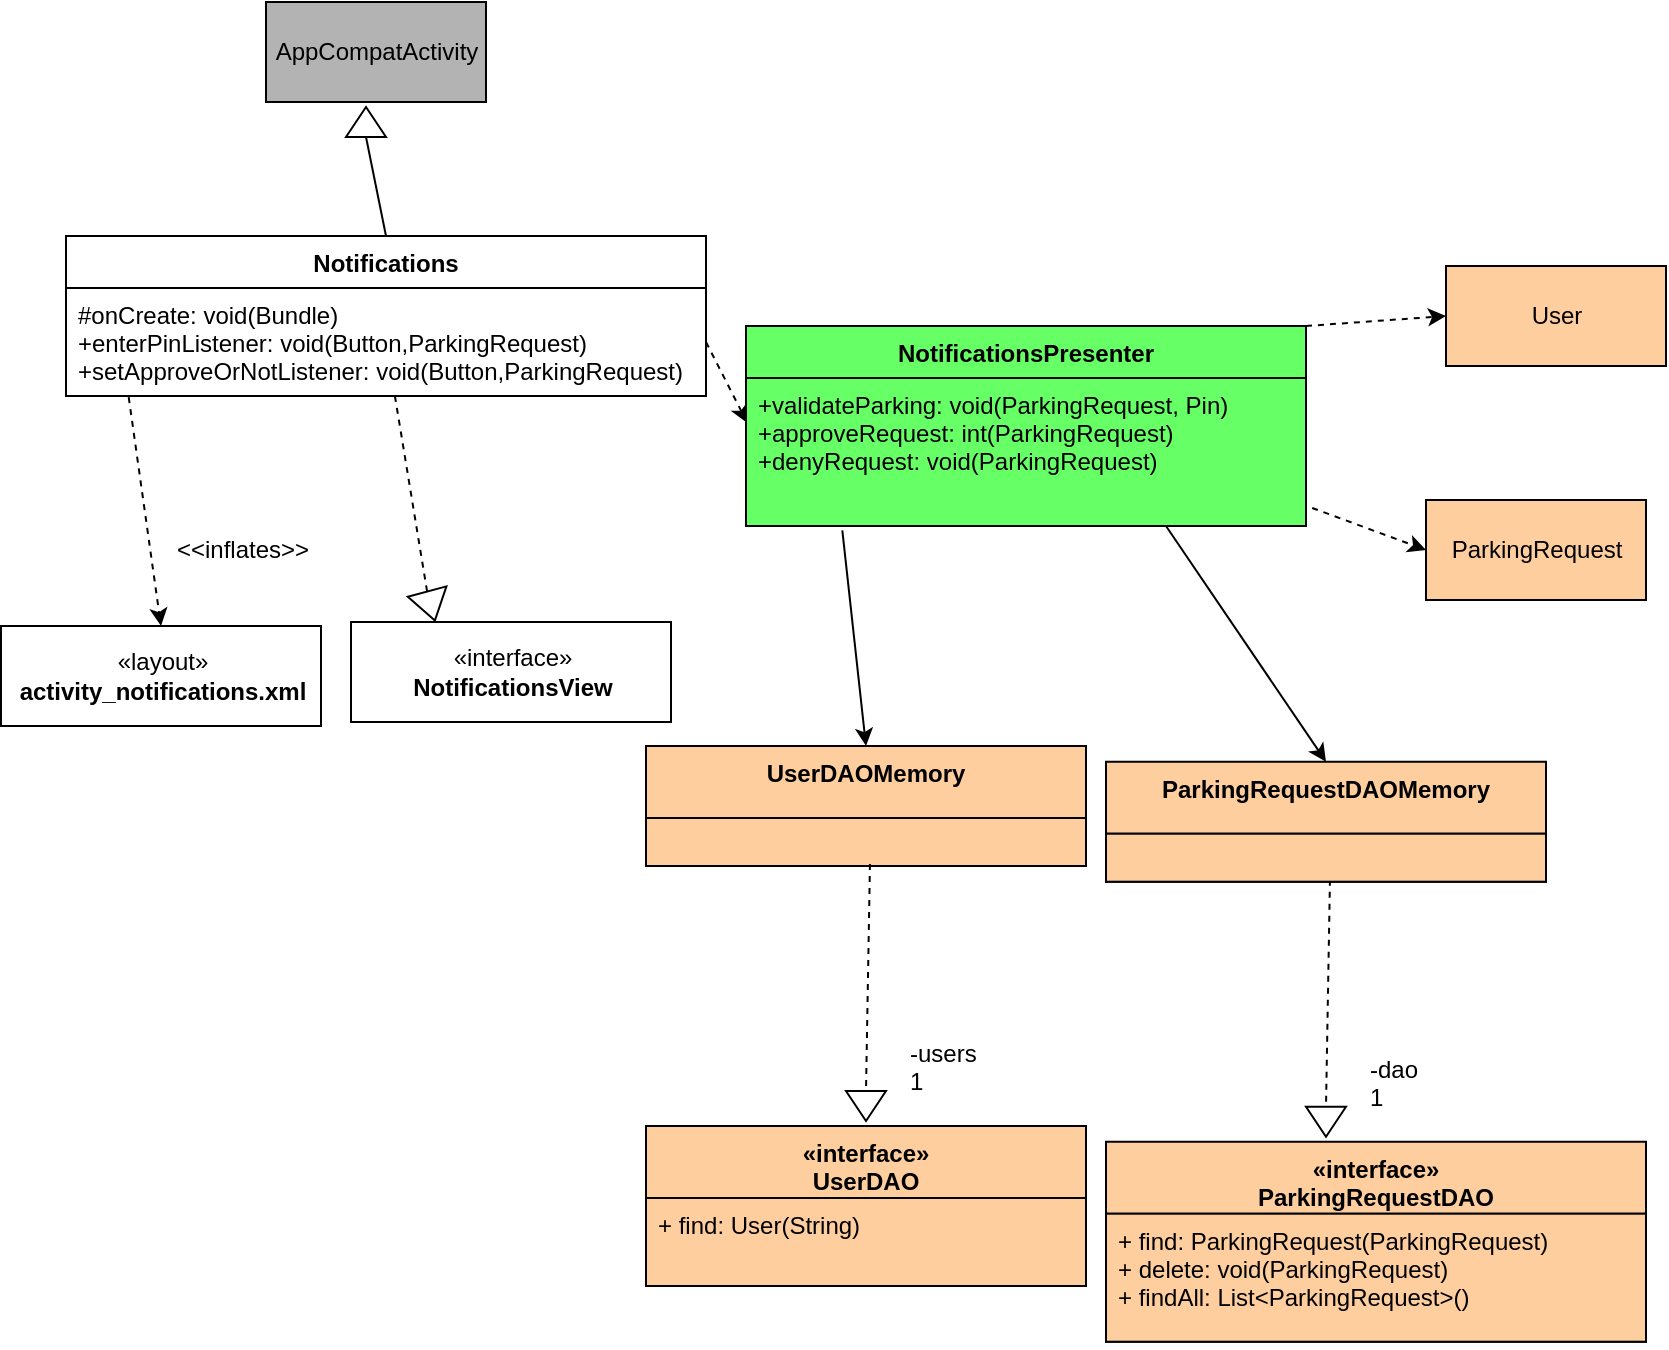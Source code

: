 <mxfile version="12.9.3" type="device"><diagram id="LEFXsS6FXgg2LvaKNQYE" name="Page-1"><mxGraphModel dx="541" dy="956" grid="1" gridSize="10" guides="1" tooltips="1" connect="1" arrows="1" fold="1" page="1" pageScale="1" pageWidth="850" pageHeight="1100" math="0" shadow="0"><root><mxCell id="0"/><mxCell id="1" parent="0"/><mxCell id="LmvlL_h-gH-9ufiUns8d-1" value="AppCompatActivity" style="html=1;fillColor=#B3B3B3;strokeColor=#000000;" vertex="1" parent="1"><mxGeometry x="160" y="128" width="110" height="50" as="geometry"/></mxCell><mxCell id="LmvlL_h-gH-9ufiUns8d-2" value="" style="triangle;whiteSpace=wrap;html=1;strokeColor=#000000;fillColor=#FFFFFF;rotation=-90;" vertex="1" parent="1"><mxGeometry x="202.5" y="178" width="15" height="20" as="geometry"/></mxCell><mxCell id="LmvlL_h-gH-9ufiUns8d-3" value="" style="endArrow=none;html=1;entryX=0;entryY=0.5;entryDx=0;entryDy=0;exitX=0.5;exitY=0;exitDx=0;exitDy=0;" edge="1" parent="1" source="LmvlL_h-gH-9ufiUns8d-12" target="LmvlL_h-gH-9ufiUns8d-2"><mxGeometry width="50" height="50" relative="1" as="geometry"><mxPoint x="195" y="280" as="sourcePoint"/><mxPoint x="230" y="230" as="targetPoint"/></mxGeometry></mxCell><mxCell id="LmvlL_h-gH-9ufiUns8d-4" value="" style="endArrow=classic;html=1;exitX=0.098;exitY=1.011;exitDx=0;exitDy=0;exitPerimeter=0;dashed=1;entryX=0.5;entryY=0;entryDx=0;entryDy=0;" edge="1" parent="1" source="LmvlL_h-gH-9ufiUns8d-13" target="LmvlL_h-gH-9ufiUns8d-5"><mxGeometry width="50" height="50" relative="1" as="geometry"><mxPoint x="120" y="450" as="sourcePoint"/><mxPoint x="90" y="440" as="targetPoint"/></mxGeometry></mxCell><mxCell id="LmvlL_h-gH-9ufiUns8d-5" value="«layout»&lt;br&gt;&lt;b&gt;activity_notifications.xml&lt;/b&gt;" style="html=1;strokeColor=#000000;fillColor=#FFFFFF;" vertex="1" parent="1"><mxGeometry x="27.5" y="440" width="160" height="50" as="geometry"/></mxCell><mxCell id="LmvlL_h-gH-9ufiUns8d-6" value="" style="triangle;whiteSpace=wrap;html=1;strokeColor=#000000;fillColor=#FFFFFF;rotation=75;" vertex="1" parent="1"><mxGeometry x="235" y="420" width="15" height="20" as="geometry"/></mxCell><mxCell id="LmvlL_h-gH-9ufiUns8d-7" value="" style="endArrow=none;html=1;entryX=0;entryY=0.5;entryDx=0;entryDy=0;dashed=1;" edge="1" parent="1" source="LmvlL_h-gH-9ufiUns8d-13" target="LmvlL_h-gH-9ufiUns8d-6"><mxGeometry width="50" height="50" relative="1" as="geometry"><mxPoint x="210" y="412.432" as="sourcePoint"/><mxPoint x="240" y="420" as="targetPoint"/></mxGeometry></mxCell><mxCell id="LmvlL_h-gH-9ufiUns8d-8" value="«interface»&lt;br&gt;&lt;span style=&quot;font-weight: 700&quot;&gt;Notifications&lt;/span&gt;&lt;span style=&quot;font-weight: 700&quot;&gt;View&lt;/span&gt;" style="html=1;strokeColor=#000000;fillColor=#FFFFFF;" vertex="1" parent="1"><mxGeometry x="202.5" y="438" width="160" height="50" as="geometry"/></mxCell><mxCell id="LmvlL_h-gH-9ufiUns8d-9" value="" style="endArrow=classic;html=1;exitX=1;exitY=0.5;exitDx=0;exitDy=0;dashed=1;entryX=0.004;entryY=0.863;entryDx=0;entryDy=0;entryPerimeter=0;" edge="1" parent="1" source="LmvlL_h-gH-9ufiUns8d-13"><mxGeometry width="50" height="50" relative="1" as="geometry"><mxPoint x="373.18" y="330.004" as="sourcePoint"/><mxPoint x="400.64" y="338.438" as="targetPoint"/></mxGeometry></mxCell><mxCell id="LmvlL_h-gH-9ufiUns8d-10" value="NotificationsPresenter" style="swimlane;fontStyle=1;align=center;verticalAlign=top;childLayout=stackLayout;horizontal=1;startSize=26;horizontalStack=0;resizeParent=1;resizeParentMax=0;resizeLast=0;collapsible=1;marginBottom=0;strokeColor=#000000;fillColor=#66FF66;gradientColor=none;" vertex="1" parent="1"><mxGeometry x="400" y="290" width="280" height="100" as="geometry"/></mxCell><mxCell id="LmvlL_h-gH-9ufiUns8d-11" value="+validateParking: void(ParkingRequest, Pin)&#10;+approveRequest: int(ParkingRequest)&#10;+denyRequest: void(ParkingRequest)" style="text;strokeColor=#000000;fillColor=#66FF66;align=left;verticalAlign=top;spacingLeft=4;spacingRight=4;overflow=hidden;rotatable=0;points=[[0,0.5],[1,0.5]];portConstraint=eastwest;gradientColor=none;" vertex="1" parent="LmvlL_h-gH-9ufiUns8d-10"><mxGeometry y="26" width="280" height="74" as="geometry"/></mxCell><mxCell id="LmvlL_h-gH-9ufiUns8d-14" value="" style="endArrow=classic;html=1;exitX=0.172;exitY=1.029;exitDx=0;exitDy=0;exitPerimeter=0;entryX=0.5;entryY=0;entryDx=0;entryDy=0;" edge="1" parent="1" source="LmvlL_h-gH-9ufiUns8d-11" target="LmvlL_h-gH-9ufiUns8d-19"><mxGeometry width="50" height="50" relative="1" as="geometry"><mxPoint x="440" y="450" as="sourcePoint"/><mxPoint x="420" y="470" as="targetPoint"/></mxGeometry></mxCell><mxCell id="LmvlL_h-gH-9ufiUns8d-15" value="" style="endArrow=classic;html=1;exitX=1;exitY=0;exitDx=0;exitDy=0;dashed=1;entryX=0;entryY=0.5;entryDx=0;entryDy=0;" edge="1" parent="1" source="LmvlL_h-gH-9ufiUns8d-10" target="LmvlL_h-gH-9ufiUns8d-17"><mxGeometry width="50" height="50" relative="1" as="geometry"><mxPoint x="590" y="322.28" as="sourcePoint"/><mxPoint x="660" y="300" as="targetPoint"/></mxGeometry></mxCell><mxCell id="LmvlL_h-gH-9ufiUns8d-16" value="" style="endArrow=classic;html=1;exitX=1.011;exitY=0.878;exitDx=0;exitDy=0;dashed=1;entryX=0;entryY=0.5;entryDx=0;entryDy=0;exitPerimeter=0;" edge="1" parent="1" source="LmvlL_h-gH-9ufiUns8d-11" target="LmvlL_h-gH-9ufiUns8d-18"><mxGeometry width="50" height="50" relative="1" as="geometry"><mxPoint x="600" y="380" as="sourcePoint"/><mxPoint x="650" y="390" as="targetPoint"/></mxGeometry></mxCell><mxCell id="LmvlL_h-gH-9ufiUns8d-17" value="User" style="html=1;strokeColor=#000000;fillColor=#FFCE9F;gradientColor=none;" vertex="1" parent="1"><mxGeometry x="750" y="260" width="110" height="50" as="geometry"/></mxCell><mxCell id="LmvlL_h-gH-9ufiUns8d-18" value="ParkingRequest" style="html=1;strokeColor=#000000;fillColor=#FFCE9F;gradientColor=none;" vertex="1" parent="1"><mxGeometry x="740" y="377" width="110" height="50" as="geometry"/></mxCell><mxCell id="LmvlL_h-gH-9ufiUns8d-19" value="UserDAOMemory&#10;" style="swimlane;fontStyle=1;align=center;verticalAlign=top;childLayout=stackLayout;horizontal=1;startSize=36;horizontalStack=0;resizeParent=1;resizeParentMax=0;resizeLast=0;collapsible=1;marginBottom=0;strokeColor=#000000;fillColor=#FFCE9F;gradientColor=none;" vertex="1" parent="1"><mxGeometry x="350" y="500" width="220" height="60" as="geometry"><mxRectangle x="360" y="590" width="120" height="70" as="alternateBounds"/></mxGeometry></mxCell><mxCell id="LmvlL_h-gH-9ufiUns8d-20" value="" style="text;strokeColor=#000000;fillColor=#FFCE9F;align=left;verticalAlign=top;spacingLeft=4;spacingRight=4;overflow=hidden;rotatable=0;points=[[0,0.5],[1,0.5]];portConstraint=eastwest;" vertex="1" parent="LmvlL_h-gH-9ufiUns8d-19"><mxGeometry y="36" width="220" height="24" as="geometry"/></mxCell><mxCell id="LmvlL_h-gH-9ufiUns8d-21" value="«interface»&#10;UserDAO&#10;" style="swimlane;fontStyle=1;align=center;verticalAlign=top;childLayout=stackLayout;horizontal=1;startSize=36;horizontalStack=0;resizeParent=1;resizeParentMax=0;resizeLast=0;collapsible=1;marginBottom=0;strokeColor=#000000;fillColor=#FFCE9F;gradientColor=none;" vertex="1" parent="1"><mxGeometry x="350" y="690" width="220" height="80" as="geometry"><mxRectangle x="360" y="590" width="120" height="70" as="alternateBounds"/></mxGeometry></mxCell><mxCell id="LmvlL_h-gH-9ufiUns8d-22" value="+ find: User(String)" style="text;strokeColor=#000000;fillColor=#FFCE9F;align=left;verticalAlign=top;spacingLeft=4;spacingRight=4;overflow=hidden;rotatable=0;points=[[0,0.5],[1,0.5]];portConstraint=eastwest;" vertex="1" parent="LmvlL_h-gH-9ufiUns8d-21"><mxGeometry y="36" width="220" height="44" as="geometry"/></mxCell><mxCell id="LmvlL_h-gH-9ufiUns8d-23" value="" style="triangle;whiteSpace=wrap;html=1;strokeColor=#000000;fillColor=#FFFFFF;rotation=90;" vertex="1" parent="1"><mxGeometry x="452.5" y="670" width="15" height="20" as="geometry"/></mxCell><mxCell id="LmvlL_h-gH-9ufiUns8d-24" value="" style="endArrow=none;html=1;entryX=0;entryY=0.5;entryDx=0;entryDy=0;dashed=1;exitX=0.509;exitY=0.958;exitDx=0;exitDy=0;exitPerimeter=0;" edge="1" parent="1" source="LmvlL_h-gH-9ufiUns8d-20" target="LmvlL_h-gH-9ufiUns8d-23"><mxGeometry width="50" height="50" relative="1" as="geometry"><mxPoint x="264.064" y="610" as="sourcePoint"/><mxPoint x="297.5" y="680" as="targetPoint"/></mxGeometry></mxCell><mxCell id="LmvlL_h-gH-9ufiUns8d-25" value="&amp;lt;&amp;lt;inflates&amp;gt;&amp;gt;" style="text;html=1;align=center;verticalAlign=middle;resizable=0;points=[];autosize=1;" vertex="1" parent="1"><mxGeometry x="107.5" y="392" width="80" height="20" as="geometry"/></mxCell><mxCell id="LmvlL_h-gH-9ufiUns8d-26" value="-users&lt;br&gt;1" style="text;html=1;" vertex="1" parent="1"><mxGeometry x="480" y="640" width="50" height="30" as="geometry"/></mxCell><mxCell id="LmvlL_h-gH-9ufiUns8d-12" value="Notifications" style="swimlane;fontStyle=1;align=center;verticalAlign=top;childLayout=stackLayout;horizontal=1;startSize=26;horizontalStack=0;resizeParent=1;resizeParentMax=0;resizeLast=0;collapsible=1;marginBottom=0;strokeColor=#000000;fillColor=#FFFFFF;" vertex="1" parent="1"><mxGeometry x="60" y="245" width="320" height="80" as="geometry"/></mxCell><mxCell id="LmvlL_h-gH-9ufiUns8d-13" value="#onCreate: void(Bundle)&#10;+enterPinListener: void(Button,ParkingRequest)&#10;+setApproveOrNotListener: void(Button,ParkingRequest)" style="text;strokeColor=none;fillColor=none;align=left;verticalAlign=top;spacingLeft=4;spacingRight=4;overflow=hidden;rotatable=0;points=[[0,0.5],[1,0.5]];portConstraint=eastwest;" vertex="1" parent="LmvlL_h-gH-9ufiUns8d-12"><mxGeometry y="26" width="320" height="54" as="geometry"/></mxCell><mxCell id="LmvlL_h-gH-9ufiUns8d-27" value="" style="endArrow=classic;html=1;exitX=0.75;exitY=1;exitDx=0;exitDy=0;entryX=0.5;entryY=0;entryDx=0;entryDy=0;" edge="1" parent="1" target="LmvlL_h-gH-9ufiUns8d-28" source="LmvlL_h-gH-9ufiUns8d-10"><mxGeometry width="50" height="50" relative="1" as="geometry"><mxPoint x="678.16" y="399.996" as="sourcePoint"/><mxPoint x="650" y="477.85" as="targetPoint"/></mxGeometry></mxCell><mxCell id="LmvlL_h-gH-9ufiUns8d-32" value="" style="triangle;whiteSpace=wrap;html=1;strokeColor=#000000;fillColor=#FFFFFF;rotation=90;" vertex="1" parent="1"><mxGeometry x="682.5" y="677.85" width="15" height="20" as="geometry"/></mxCell><mxCell id="LmvlL_h-gH-9ufiUns8d-33" value="" style="endArrow=none;html=1;entryX=0;entryY=0.5;entryDx=0;entryDy=0;dashed=1;exitX=0.509;exitY=0.958;exitDx=0;exitDy=0;exitPerimeter=0;" edge="1" parent="1" source="LmvlL_h-gH-9ufiUns8d-29" target="LmvlL_h-gH-9ufiUns8d-32"><mxGeometry width="50" height="50" relative="1" as="geometry"><mxPoint x="494.064" y="617.85" as="sourcePoint"/><mxPoint x="527.5" y="687.85" as="targetPoint"/></mxGeometry></mxCell><mxCell id="LmvlL_h-gH-9ufiUns8d-34" value="-dao&lt;br&gt;1" style="text;html=1;" vertex="1" parent="1"><mxGeometry x="710" y="647.85" width="50" height="30" as="geometry"/></mxCell><mxCell id="LmvlL_h-gH-9ufiUns8d-28" value="ParkingRequestDAOMemory&#10;" style="swimlane;fontStyle=1;align=center;verticalAlign=top;childLayout=stackLayout;horizontal=1;startSize=36;horizontalStack=0;resizeParent=1;resizeParentMax=0;resizeLast=0;collapsible=1;marginBottom=0;strokeColor=#000000;fillColor=#FFCE9F;gradientColor=none;" vertex="1" parent="1"><mxGeometry x="580" y="507.85" width="220" height="60" as="geometry"><mxRectangle x="360" y="590" width="120" height="70" as="alternateBounds"/></mxGeometry></mxCell><mxCell id="LmvlL_h-gH-9ufiUns8d-29" value="" style="text;strokeColor=#000000;fillColor=#FFCE9F;align=left;verticalAlign=top;spacingLeft=4;spacingRight=4;overflow=hidden;rotatable=0;points=[[0,0.5],[1,0.5]];portConstraint=eastwest;" vertex="1" parent="LmvlL_h-gH-9ufiUns8d-28"><mxGeometry y="36" width="220" height="24" as="geometry"/></mxCell><mxCell id="LmvlL_h-gH-9ufiUns8d-30" value="«interface»&#10;ParkingRequestDAO&#10;" style="swimlane;fontStyle=1;align=center;verticalAlign=top;childLayout=stackLayout;horizontal=1;startSize=36;horizontalStack=0;resizeParent=1;resizeParentMax=0;resizeLast=0;collapsible=1;marginBottom=0;strokeColor=#000000;fillColor=#FFCE9F;gradientColor=none;" vertex="1" parent="1"><mxGeometry x="580" y="697.85" width="270" height="100" as="geometry"><mxRectangle x="360" y="590" width="120" height="70" as="alternateBounds"/></mxGeometry></mxCell><mxCell id="LmvlL_h-gH-9ufiUns8d-31" value="+ find: ParkingRequest(ParkingRequest)&#10;+ delete: void(ParkingRequest)&#10;+ findAll: List&lt;ParkingRequest&gt;()" style="text;strokeColor=#000000;fillColor=#FFCE9F;align=left;verticalAlign=top;spacingLeft=4;spacingRight=4;overflow=hidden;rotatable=0;points=[[0,0.5],[1,0.5]];portConstraint=eastwest;" vertex="1" parent="LmvlL_h-gH-9ufiUns8d-30"><mxGeometry y="36" width="270" height="64" as="geometry"/></mxCell></root></mxGraphModel></diagram></mxfile>